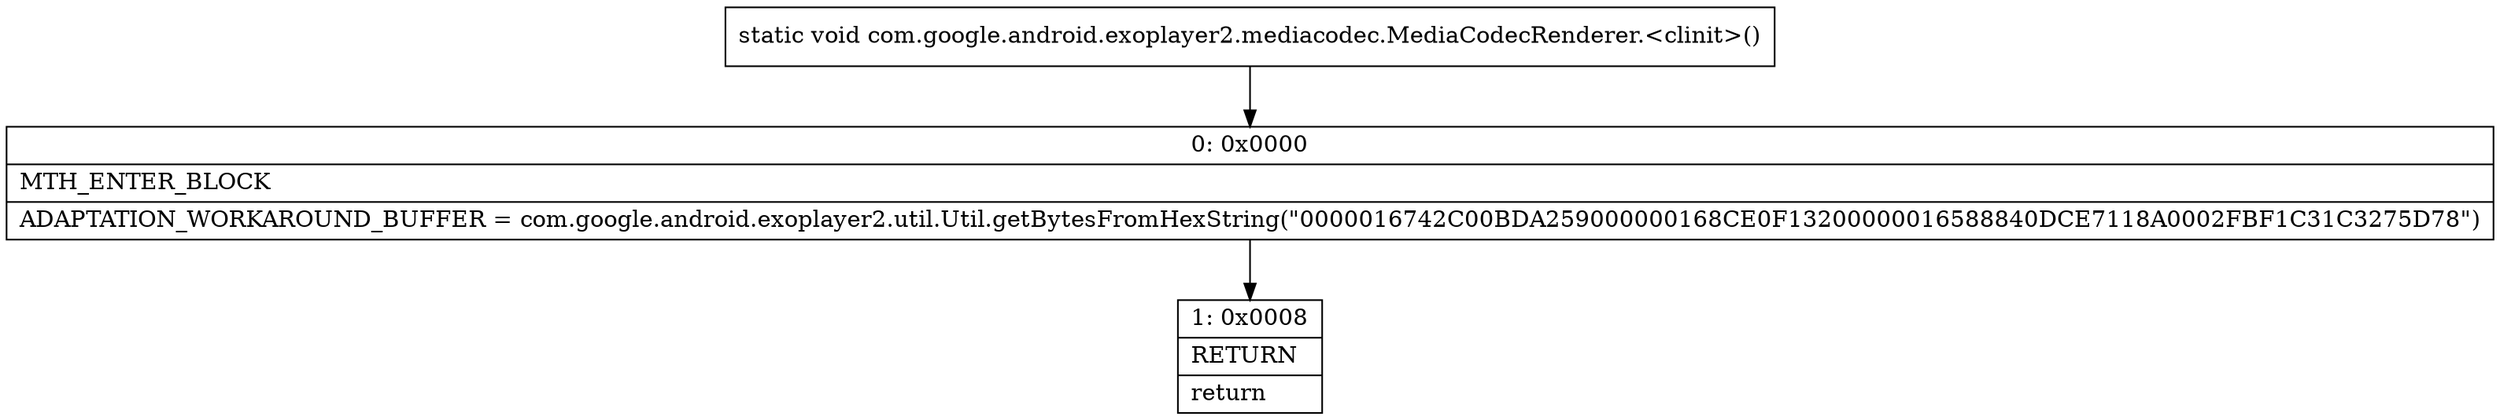 digraph "CFG forcom.google.android.exoplayer2.mediacodec.MediaCodecRenderer.\<clinit\>()V" {
Node_0 [shape=record,label="{0\:\ 0x0000|MTH_ENTER_BLOCK\l|ADAPTATION_WORKAROUND_BUFFER = com.google.android.exoplayer2.util.Util.getBytesFromHexString(\"0000016742C00BDA259000000168CE0F13200000016588840DCE7118A0002FBF1C31C3275D78\")\l}"];
Node_1 [shape=record,label="{1\:\ 0x0008|RETURN\l|return\l}"];
MethodNode[shape=record,label="{static void com.google.android.exoplayer2.mediacodec.MediaCodecRenderer.\<clinit\>() }"];
MethodNode -> Node_0;
Node_0 -> Node_1;
}

